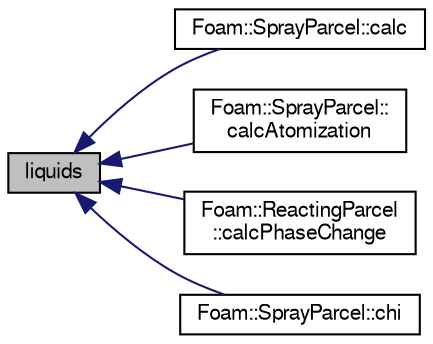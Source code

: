 digraph "liquids"
{
  bgcolor="transparent";
  edge [fontname="FreeSans",fontsize="10",labelfontname="FreeSans",labelfontsize="10"];
  node [fontname="FreeSans",fontsize="10",shape=record];
  rankdir="LR";
  Node1 [label="liquids",height=0.2,width=0.4,color="black", fillcolor="grey75", style="filled" fontcolor="black"];
  Node1 -> Node2 [dir="back",color="midnightblue",fontsize="10",style="solid",fontname="FreeSans"];
  Node2 [label="Foam::SprayParcel::calc",height=0.2,width=0.4,color="black",URL="$a02342.html#a1c2aa9de8e2381d1a7be78bd687fd255",tooltip="Update parcel properties over the time interval. "];
  Node1 -> Node3 [dir="back",color="midnightblue",fontsize="10",style="solid",fontname="FreeSans"];
  Node3 [label="Foam::SprayParcel::\lcalcAtomization",height=0.2,width=0.4,color="black",URL="$a02342.html#a56afb8fb801bc0e2fc6afa3eb81d2cf2",tooltip="Correct parcel properties according to atomization model. "];
  Node1 -> Node4 [dir="back",color="midnightblue",fontsize="10",style="solid",fontname="FreeSans"];
  Node4 [label="Foam::ReactingParcel\l::calcPhaseChange",height=0.2,width=0.4,color="black",URL="$a02030.html#a623a7991bedba1b8b242d4af39643a14",tooltip="Calculate Phase change. "];
  Node1 -> Node5 [dir="back",color="midnightblue",fontsize="10",style="solid",fontname="FreeSans"];
  Node5 [label="Foam::SprayParcel::chi",height=0.2,width=0.4,color="black",URL="$a02342.html#a827db87635483f45aaba051b5161d29a"];
}
